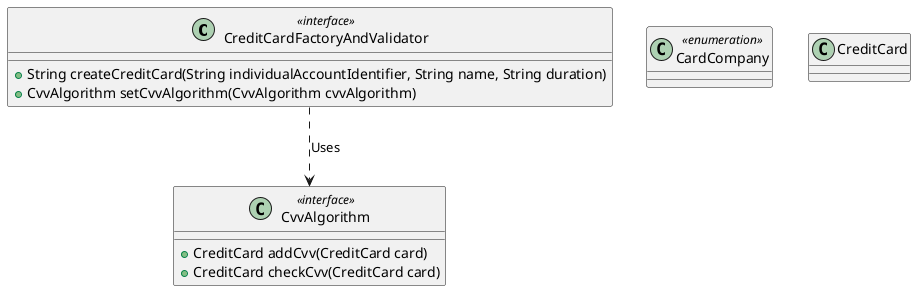 @startuml
class CreditCardFactoryAndValidator <<interface>> {
+String createCreditCard(String individualAccountIdentifier, String name, String duration)
+CvvAlgorithm setCvvAlgorithm(CvvAlgorithm cvvAlgorithm)
}

class CvvAlgorithm <<interface>> {
+CreditCard addCvv(CreditCard card)
+CreditCard checkCvv(CreditCard card)
}

class CardCompany <<enumeration>> {
}
class CreditCard{
}

CreditCardFactoryAndValidator ..> CvvAlgorithm: Uses

@enduml